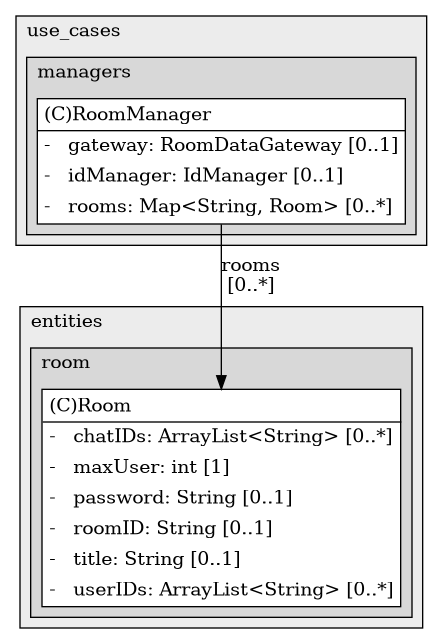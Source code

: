 @startuml

/' diagram meta data start
config=StructureConfiguration;
{
  "projectClassification": {
    "searchMode": "OpenProject", // OpenProject, AllProjects
    "includedProjects": "",
    "pathEndKeywords": "*.impl",
    "isClientPath": "",
    "isClientName": "",
    "isTestPath": "",
    "isTestName": "",
    "isMappingPath": "",
    "isMappingName": "",
    "isDataAccessPath": "",
    "isDataAccessName": "",
    "isDataStructurePath": "",
    "isDataStructureName": "",
    "isInterfaceStructuresPath": "",
    "isInterfaceStructuresName": "",
    "isEntryPointPath": "",
    "isEntryPointName": ""
  },
  "graphRestriction": {
    "classPackageExcludeFilter": "",
    "classPackageIncludeFilter": "",
    "classNameExcludeFilter": "",
    "classNameIncludeFilter": "",
    "methodNameExcludeFilter": "",
    "methodNameIncludeFilter": "",
    "removeByInheritance": "", // inheritance/annotation based filtering is done in a second step
    "removeByAnnotation": "",
    "removeByClassPackage": "", // cleanup the graph after inheritance/annotation based filtering is done
    "removeByClassName": "",
    "cutMappings": false,
    "cutEnum": true,
    "cutTests": true,
    "cutClient": true,
    "cutDataAccess": false,
    "cutInterfaceStructures": false,
    "cutDataStructures": false,
    "cutGetterAndSetter": true,
    "cutConstructors": true
  },
  "graphTraversal": {
    "forwardDepth": 6,
    "backwardDepth": 6,
    "classPackageExcludeFilter": "",
    "classPackageIncludeFilter": "",
    "classNameExcludeFilter": "",
    "classNameIncludeFilter": "",
    "methodNameExcludeFilter": "",
    "methodNameIncludeFilter": "",
    "hideMappings": false,
    "hideDataStructures": false,
    "hidePrivateMethods": true,
    "hideInterfaceCalls": true, // indirection: implementation -> interface (is hidden) -> implementation
    "onlyShowApplicationEntryPoints": false // root node is included
  },
  "details": {
    "aggregation": "GroupByClass", // ByClass, GroupByClass, None
    "showClassGenericTypes": true,
    "showMethods": true,
    "showMethodParameterNames": true,
    "showMethodParameterTypes": true,
    "showMethodReturnType": true,
    "showPackageLevels": 2,
    "showDetailedClassStructure": true
  },
  "rootClass": "system.entities.room.Room"
}
diagram meta data end '/



digraph g {
    rankdir="TB"
    splines=polyline
    

'nodes 
subgraph cluster_201289077 { 
   	label=use_cases
	labeljust=l
	fillcolor="#ececec"
	style=filled
   
   subgraph cluster_1106709911 { 
   	label=managers
	labeljust=l
	fillcolor="#d8d8d8"
	style=filled
   
   RoomManager305605768[
	label=<<TABLE BORDER="1" CELLBORDER="0" CELLPADDING="4" CELLSPACING="0">
<TR><TD ALIGN="LEFT" >(C)RoomManager</TD></TR>
<HR/>
<TR><TD ALIGN="LEFT" >-   gateway: RoomDataGateway [0..1]</TD></TR>
<TR><TD ALIGN="LEFT" >-   idManager: IdManager [0..1]</TD></TR>
<TR><TD ALIGN="LEFT" >-   rooms: Map&lt;String, Room&gt; [0..*]</TD></TR>
</TABLE>>
	style=filled
	margin=0
	shape=plaintext
	fillcolor="#FFFFFF"
];
} 
} 

subgraph cluster_2102114367 { 
   	label=entities
	labeljust=l
	fillcolor="#ececec"
	style=filled
   
   subgraph cluster_2114641176 { 
   	label=room
	labeljust=l
	fillcolor="#d8d8d8"
	style=filled
   
   Room1988415849[
	label=<<TABLE BORDER="1" CELLBORDER="0" CELLPADDING="4" CELLSPACING="0">
<TR><TD ALIGN="LEFT" >(C)Room</TD></TR>
<HR/>
<TR><TD ALIGN="LEFT" >-   chatIDs: ArrayList&lt;String&gt; [0..*]</TD></TR>
<TR><TD ALIGN="LEFT" >-   maxUser: int [1]</TD></TR>
<TR><TD ALIGN="LEFT" >-   password: String [0..1]</TD></TR>
<TR><TD ALIGN="LEFT" >-   roomID: String [0..1]</TD></TR>
<TR><TD ALIGN="LEFT" >-   title: String [0..1]</TD></TR>
<TR><TD ALIGN="LEFT" >-   userIDs: ArrayList&lt;String&gt; [0..*]</TD></TR>
</TABLE>>
	style=filled
	margin=0
	shape=plaintext
	fillcolor="#FFFFFF"
];
} 
} 

'edges    
RoomManager305605768 -> Room1988415849[label="rooms
[0..*]"];
    
}
@enduml